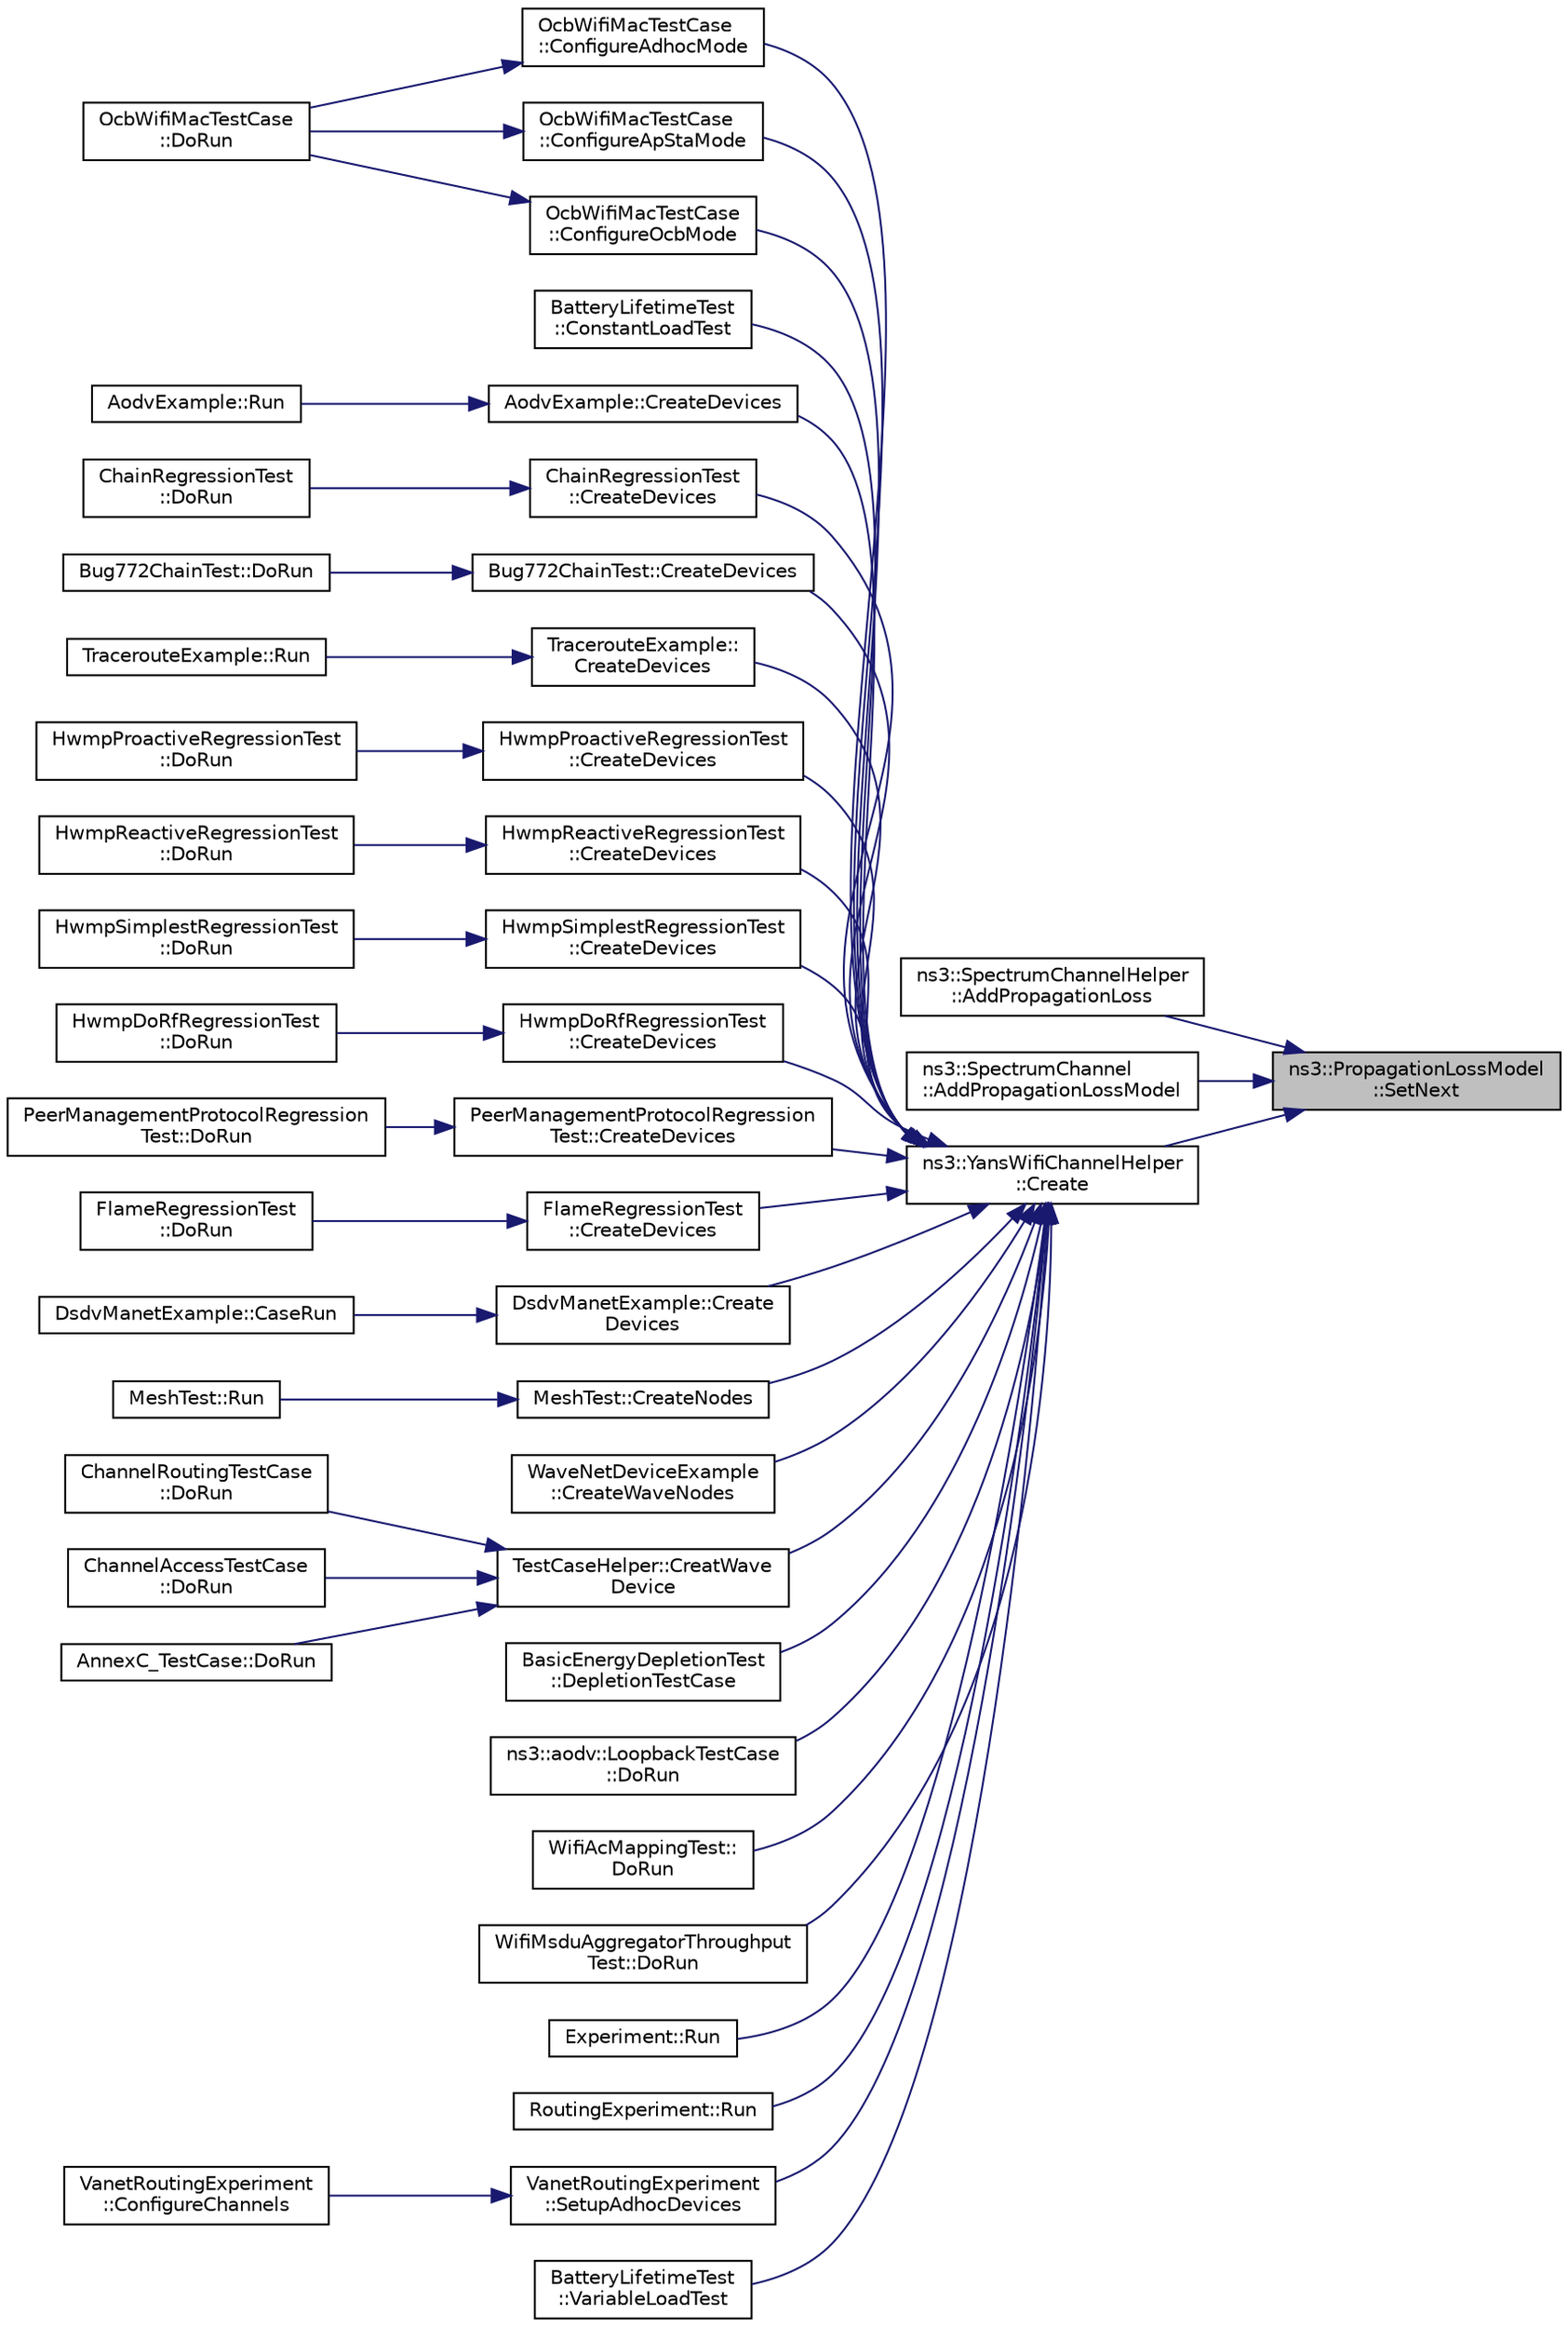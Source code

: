 digraph "ns3::PropagationLossModel::SetNext"
{
 // LATEX_PDF_SIZE
  edge [fontname="Helvetica",fontsize="10",labelfontname="Helvetica",labelfontsize="10"];
  node [fontname="Helvetica",fontsize="10",shape=record];
  rankdir="RL";
  Node1 [label="ns3::PropagationLossModel\l::SetNext",height=0.2,width=0.4,color="black", fillcolor="grey75", style="filled", fontcolor="black",tooltip="Enables a chain of loss models to act on the signal."];
  Node1 -> Node2 [dir="back",color="midnightblue",fontsize="10",style="solid",fontname="Helvetica"];
  Node2 [label="ns3::SpectrumChannelHelper\l::AddPropagationLoss",height=0.2,width=0.4,color="black", fillcolor="white", style="filled",URL="$classns3_1_1_spectrum_channel_helper.html#af9d3bce88cb4affb49c8c2839a05388a",tooltip="Add a new single-frequency propagation loss model instance to this channel helper."];
  Node1 -> Node3 [dir="back",color="midnightblue",fontsize="10",style="solid",fontname="Helvetica"];
  Node3 [label="ns3::SpectrumChannel\l::AddPropagationLossModel",height=0.2,width=0.4,color="black", fillcolor="white", style="filled",URL="$classns3_1_1_spectrum_channel.html#a00193951a8004999e310cc73f99083e5",tooltip="Add the single-frequency propagation loss model to be used."];
  Node1 -> Node4 [dir="back",color="midnightblue",fontsize="10",style="solid",fontname="Helvetica"];
  Node4 [label="ns3::YansWifiChannelHelper\l::Create",height=0.2,width=0.4,color="black", fillcolor="white", style="filled",URL="$classns3_1_1_yans_wifi_channel_helper.html#a6bb01082fd42806a6b95e6684a4344d4",tooltip=" "];
  Node4 -> Node5 [dir="back",color="midnightblue",fontsize="10",style="solid",fontname="Helvetica"];
  Node5 [label="OcbWifiMacTestCase\l::ConfigureAdhocMode",height=0.2,width=0.4,color="black", fillcolor="white", style="filled",URL="$class_ocb_wifi_mac_test_case.html#ab3c7899bb00af1e0ad1897f9ae74cdd0",tooltip="Configure adhoc mode function."];
  Node5 -> Node6 [dir="back",color="midnightblue",fontsize="10",style="solid",fontname="Helvetica"];
  Node6 [label="OcbWifiMacTestCase\l::DoRun",height=0.2,width=0.4,color="black", fillcolor="white", style="filled",URL="$class_ocb_wifi_mac_test_case.html#a730877f90008a4a4e7fd547f964f0f08",tooltip="static-node:0 <-— mobile-node:1"];
  Node4 -> Node7 [dir="back",color="midnightblue",fontsize="10",style="solid",fontname="Helvetica"];
  Node7 [label="OcbWifiMacTestCase\l::ConfigureApStaMode",height=0.2,width=0.4,color="black", fillcolor="white", style="filled",URL="$class_ocb_wifi_mac_test_case.html#a5869f3d6cdd3e86ceacfead2a4208546",tooltip="Configure AP STA mode function."];
  Node7 -> Node6 [dir="back",color="midnightblue",fontsize="10",style="solid",fontname="Helvetica"];
  Node4 -> Node8 [dir="back",color="midnightblue",fontsize="10",style="solid",fontname="Helvetica"];
  Node8 [label="OcbWifiMacTestCase\l::ConfigureOcbMode",height=0.2,width=0.4,color="black", fillcolor="white", style="filled",URL="$class_ocb_wifi_mac_test_case.html#add1a92f13aa427098d671fb52200f2d6",tooltip="Configure OCB mode function."];
  Node8 -> Node6 [dir="back",color="midnightblue",fontsize="10",style="solid",fontname="Helvetica"];
  Node4 -> Node9 [dir="back",color="midnightblue",fontsize="10",style="solid",fontname="Helvetica"];
  Node9 [label="BatteryLifetimeTest\l::ConstantLoadTest",height=0.2,width=0.4,color="black", fillcolor="white", style="filled",URL="$class_battery_lifetime_test.html#a5cfb6c588872035454feb525491b1d52",tooltip=" "];
  Node4 -> Node10 [dir="back",color="midnightblue",fontsize="10",style="solid",fontname="Helvetica"];
  Node10 [label="AodvExample::CreateDevices",height=0.2,width=0.4,color="black", fillcolor="white", style="filled",URL="$class_aodv_example.html#a0e9be9e9b05169dfe7d440ac2dfa3252",tooltip="Create the devices."];
  Node10 -> Node11 [dir="back",color="midnightblue",fontsize="10",style="solid",fontname="Helvetica"];
  Node11 [label="AodvExample::Run",height=0.2,width=0.4,color="black", fillcolor="white", style="filled",URL="$class_aodv_example.html#a954ace72fd69c0a09193047d33d9ad61",tooltip="Run simulation."];
  Node4 -> Node12 [dir="back",color="midnightblue",fontsize="10",style="solid",fontname="Helvetica"];
  Node12 [label="ChainRegressionTest\l::CreateDevices",height=0.2,width=0.4,color="black", fillcolor="white", style="filled",URL="$class_chain_regression_test.html#ae8b1dd906e3d52a223122c63d236bb19",tooltip="Create devices, install TCP/IP stack and applications."];
  Node12 -> Node13 [dir="back",color="midnightblue",fontsize="10",style="solid",fontname="Helvetica"];
  Node13 [label="ChainRegressionTest\l::DoRun",height=0.2,width=0.4,color="black", fillcolor="white", style="filled",URL="$class_chain_regression_test.html#a51aa3cae551407ee6a6f346c30e3cc43",tooltip="Go."];
  Node4 -> Node14 [dir="back",color="midnightblue",fontsize="10",style="solid",fontname="Helvetica"];
  Node14 [label="Bug772ChainTest::CreateDevices",height=0.2,width=0.4,color="black", fillcolor="white", style="filled",URL="$class_bug772_chain_test.html#a9dfdee167ab354dd596e13d1a873e50a",tooltip="Create devices, install TCP/IP stack and applications."];
  Node14 -> Node15 [dir="back",color="midnightblue",fontsize="10",style="solid",fontname="Helvetica"];
  Node15 [label="Bug772ChainTest::DoRun",height=0.2,width=0.4,color="black", fillcolor="white", style="filled",URL="$class_bug772_chain_test.html#a28c0cb91d146d6b3fdfb86dc8dc1f5b6",tooltip="Go."];
  Node4 -> Node16 [dir="back",color="midnightblue",fontsize="10",style="solid",fontname="Helvetica"];
  Node16 [label="TracerouteExample::\lCreateDevices",height=0.2,width=0.4,color="black", fillcolor="white", style="filled",URL="$class_traceroute_example.html#a419e16d02491fac42400fed6d01c44f0",tooltip="Create the devices."];
  Node16 -> Node17 [dir="back",color="midnightblue",fontsize="10",style="solid",fontname="Helvetica"];
  Node17 [label="TracerouteExample::Run",height=0.2,width=0.4,color="black", fillcolor="white", style="filled",URL="$class_traceroute_example.html#a66520009caae01b97242105e9892c06c",tooltip="Run simulation."];
  Node4 -> Node18 [dir="back",color="midnightblue",fontsize="10",style="solid",fontname="Helvetica"];
  Node18 [label="HwmpProactiveRegressionTest\l::CreateDevices",height=0.2,width=0.4,color="black", fillcolor="white", style="filled",URL="$class_hwmp_proactive_regression_test.html#a98c6ff2361a7a5065ebf14089edc5bad",tooltip="Create devices function."];
  Node18 -> Node19 [dir="back",color="midnightblue",fontsize="10",style="solid",fontname="Helvetica"];
  Node19 [label="HwmpProactiveRegressionTest\l::DoRun",height=0.2,width=0.4,color="black", fillcolor="white", style="filled",URL="$class_hwmp_proactive_regression_test.html#ad000db534766301050336560b08b531e",tooltip="Implementation to actually run this TestCase."];
  Node4 -> Node20 [dir="back",color="midnightblue",fontsize="10",style="solid",fontname="Helvetica"];
  Node20 [label="HwmpReactiveRegressionTest\l::CreateDevices",height=0.2,width=0.4,color="black", fillcolor="white", style="filled",URL="$class_hwmp_reactive_regression_test.html#a8b288a6801baae1e65f87de7eb0352a4",tooltip="Create devices function."];
  Node20 -> Node21 [dir="back",color="midnightblue",fontsize="10",style="solid",fontname="Helvetica"];
  Node21 [label="HwmpReactiveRegressionTest\l::DoRun",height=0.2,width=0.4,color="black", fillcolor="white", style="filled",URL="$class_hwmp_reactive_regression_test.html#ae66a095a74ef4e2cbdfc0d042b50e63c",tooltip="Implementation to actually run this TestCase."];
  Node4 -> Node22 [dir="back",color="midnightblue",fontsize="10",style="solid",fontname="Helvetica"];
  Node22 [label="HwmpSimplestRegressionTest\l::CreateDevices",height=0.2,width=0.4,color="black", fillcolor="white", style="filled",URL="$class_hwmp_simplest_regression_test.html#a6866a6d6b0b93241ec0f0c29ef61fd39",tooltip="Create devices function."];
  Node22 -> Node23 [dir="back",color="midnightblue",fontsize="10",style="solid",fontname="Helvetica"];
  Node23 [label="HwmpSimplestRegressionTest\l::DoRun",height=0.2,width=0.4,color="black", fillcolor="white", style="filled",URL="$class_hwmp_simplest_regression_test.html#a66060eab1ba10620e724e97901e03168",tooltip="Implementation to actually run this TestCase."];
  Node4 -> Node24 [dir="back",color="midnightblue",fontsize="10",style="solid",fontname="Helvetica"];
  Node24 [label="HwmpDoRfRegressionTest\l::CreateDevices",height=0.2,width=0.4,color="black", fillcolor="white", style="filled",URL="$class_hwmp_do_rf_regression_test.html#a55abac18467e059d3c39fa0de53bc436",tooltip="Create devices function."];
  Node24 -> Node25 [dir="back",color="midnightblue",fontsize="10",style="solid",fontname="Helvetica"];
  Node25 [label="HwmpDoRfRegressionTest\l::DoRun",height=0.2,width=0.4,color="black", fillcolor="white", style="filled",URL="$class_hwmp_do_rf_regression_test.html#a31af438e94ab7ed25d9837a3f47f77b0",tooltip="Implementation to actually run this TestCase."];
  Node4 -> Node26 [dir="back",color="midnightblue",fontsize="10",style="solid",fontname="Helvetica"];
  Node26 [label="PeerManagementProtocolRegression\lTest::CreateDevices",height=0.2,width=0.4,color="black", fillcolor="white", style="filled",URL="$class_peer_management_protocol_regression_test.html#a045b489f508afaecc5b5abb9d3513918",tooltip="Create devices function."];
  Node26 -> Node27 [dir="back",color="midnightblue",fontsize="10",style="solid",fontname="Helvetica"];
  Node27 [label="PeerManagementProtocolRegression\lTest::DoRun",height=0.2,width=0.4,color="black", fillcolor="white", style="filled",URL="$class_peer_management_protocol_regression_test.html#aff79851d62fd61dfc7f225565465b0b4",tooltip="Implementation to actually run this TestCase."];
  Node4 -> Node28 [dir="back",color="midnightblue",fontsize="10",style="solid",fontname="Helvetica"];
  Node28 [label="FlameRegressionTest\l::CreateDevices",height=0.2,width=0.4,color="black", fillcolor="white", style="filled",URL="$class_flame_regression_test.html#aeee4af77af2814f7339f204135cc2733",tooltip="Create devices function."];
  Node28 -> Node29 [dir="back",color="midnightblue",fontsize="10",style="solid",fontname="Helvetica"];
  Node29 [label="FlameRegressionTest\l::DoRun",height=0.2,width=0.4,color="black", fillcolor="white", style="filled",URL="$class_flame_regression_test.html#aa1cc862bafd9d367a75cc42c9779b603",tooltip="Implementation to actually run this TestCase."];
  Node4 -> Node30 [dir="back",color="midnightblue",fontsize="10",style="solid",fontname="Helvetica"];
  Node30 [label="DsdvManetExample::Create\lDevices",height=0.2,width=0.4,color="black", fillcolor="white", style="filled",URL="$class_dsdv_manet_example.html#a9fb80e0db3a88ca03cf832331cfc89ba",tooltip="Create and initialize all devices."];
  Node30 -> Node31 [dir="back",color="midnightblue",fontsize="10",style="solid",fontname="Helvetica"];
  Node31 [label="DsdvManetExample::CaseRun",height=0.2,width=0.4,color="black", fillcolor="white", style="filled",URL="$class_dsdv_manet_example.html#aa61b3622afce14d04f2cf656fba31f4d",tooltip="Run function."];
  Node4 -> Node32 [dir="back",color="midnightblue",fontsize="10",style="solid",fontname="Helvetica"];
  Node32 [label="MeshTest::CreateNodes",height=0.2,width=0.4,color="black", fillcolor="white", style="filled",URL="$class_mesh_test.html#aa1eb18d555ebcf925e9bdc13e4e57ee0",tooltip="Create nodes and setup their mobility."];
  Node32 -> Node33 [dir="back",color="midnightblue",fontsize="10",style="solid",fontname="Helvetica"];
  Node33 [label="MeshTest::Run",height=0.2,width=0.4,color="black", fillcolor="white", style="filled",URL="$class_mesh_test.html#aef875ab767a18a8732de07aea724681c",tooltip="Run test."];
  Node4 -> Node34 [dir="back",color="midnightblue",fontsize="10",style="solid",fontname="Helvetica"];
  Node34 [label="WaveNetDeviceExample\l::CreateWaveNodes",height=0.2,width=0.4,color="black", fillcolor="white", style="filled",URL="$class_wave_net_device_example.html#a825285810121c865230f6fafe6428081",tooltip="Create WAVE nodes function."];
  Node4 -> Node35 [dir="back",color="midnightblue",fontsize="10",style="solid",fontname="Helvetica"];
  Node35 [label="TestCaseHelper::CreatWave\lDevice",height=0.2,width=0.4,color="black", fillcolor="white", style="filled",URL="$class_test_case_helper.html#a24337801fa036883111fa1968606b57e",tooltip="Create WAVE device function."];
  Node35 -> Node36 [dir="back",color="midnightblue",fontsize="10",style="solid",fontname="Helvetica"];
  Node36 [label="ChannelRoutingTestCase\l::DoRun",height=0.2,width=0.4,color="black", fillcolor="white", style="filled",URL="$class_channel_routing_test_case.html#ab0f86da402dbe311e3ebb5915ffe7e85",tooltip="Implementation to actually run this TestCase."];
  Node35 -> Node37 [dir="back",color="midnightblue",fontsize="10",style="solid",fontname="Helvetica"];
  Node37 [label="ChannelAccessTestCase\l::DoRun",height=0.2,width=0.4,color="black", fillcolor="white", style="filled",URL="$class_channel_access_test_case.html#ad3169383a172cbaf1ed6b94adbe9d33a",tooltip="Implementation to actually run this TestCase."];
  Node35 -> Node38 [dir="back",color="midnightblue",fontsize="10",style="solid",fontname="Helvetica"];
  Node38 [label="AnnexC_TestCase::DoRun",height=0.2,width=0.4,color="black", fillcolor="white", style="filled",URL="$class_annex_c___test_case.html#a7b68ef07f88bcfece999dafba55020fa",tooltip="Implementation to actually run this TestCase."];
  Node4 -> Node39 [dir="back",color="midnightblue",fontsize="10",style="solid",fontname="Helvetica"];
  Node39 [label="BasicEnergyDepletionTest\l::DepletionTestCase",height=0.2,width=0.4,color="black", fillcolor="white", style="filled",URL="$class_basic_energy_depletion_test.html#a933f0ff2e50a5dc64b4312619405a05a",tooltip=" "];
  Node4 -> Node40 [dir="back",color="midnightblue",fontsize="10",style="solid",fontname="Helvetica"];
  Node40 [label="ns3::aodv::LoopbackTestCase\l::DoRun",height=0.2,width=0.4,color="black", fillcolor="white", style="filled",URL="$classns3_1_1aodv_1_1_loopback_test_case.html#aa4ecd46f743a971813870cff58563eab",tooltip="Implementation to actually run this TestCase."];
  Node4 -> Node41 [dir="back",color="midnightblue",fontsize="10",style="solid",fontname="Helvetica"];
  Node41 [label="WifiAcMappingTest::\lDoRun",height=0.2,width=0.4,color="black", fillcolor="white", style="filled",URL="$class_wifi_ac_mapping_test.html#ae0d828d29768d59590210d2f1bf8a552",tooltip="Implementation to actually run this TestCase."];
  Node4 -> Node42 [dir="back",color="midnightblue",fontsize="10",style="solid",fontname="Helvetica"];
  Node42 [label="WifiMsduAggregatorThroughput\lTest::DoRun",height=0.2,width=0.4,color="black", fillcolor="white", style="filled",URL="$class_wifi_msdu_aggregator_throughput_test.html#a7c7ee21528f8d3c13238b6e9455b03f4",tooltip="Implementation to actually run this TestCase."];
  Node4 -> Node43 [dir="back",color="midnightblue",fontsize="10",style="solid",fontname="Helvetica"];
  Node43 [label="Experiment::Run",height=0.2,width=0.4,color="black", fillcolor="white", style="filled",URL="$class_experiment.html#a15cdba434e2674b0c59485bd2a94cb72",tooltip=" "];
  Node4 -> Node44 [dir="back",color="midnightblue",fontsize="10",style="solid",fontname="Helvetica"];
  Node44 [label="RoutingExperiment::Run",height=0.2,width=0.4,color="black", fillcolor="white", style="filled",URL="$class_routing_experiment.html#a622c04e410004c2b738f0320ae1d16c2",tooltip=" "];
  Node4 -> Node45 [dir="back",color="midnightblue",fontsize="10",style="solid",fontname="Helvetica"];
  Node45 [label="VanetRoutingExperiment\l::SetupAdhocDevices",height=0.2,width=0.4,color="black", fillcolor="white", style="filled",URL="$class_vanet_routing_experiment.html#a8de4279cfaf91886970596e9ba8a4a75",tooltip="Set up the adhoc devices."];
  Node45 -> Node46 [dir="back",color="midnightblue",fontsize="10",style="solid",fontname="Helvetica"];
  Node46 [label="VanetRoutingExperiment\l::ConfigureChannels",height=0.2,width=0.4,color="black", fillcolor="white", style="filled",URL="$class_vanet_routing_experiment.html#adcb4d2d4146919dc6f2cbdc183068e6a",tooltip="Configure channels."];
  Node4 -> Node47 [dir="back",color="midnightblue",fontsize="10",style="solid",fontname="Helvetica"];
  Node47 [label="BatteryLifetimeTest\l::VariableLoadTest",height=0.2,width=0.4,color="black", fillcolor="white", style="filled",URL="$class_battery_lifetime_test.html#aa6d0fb55387831f97d9834c47abfd669",tooltip=" "];
}
